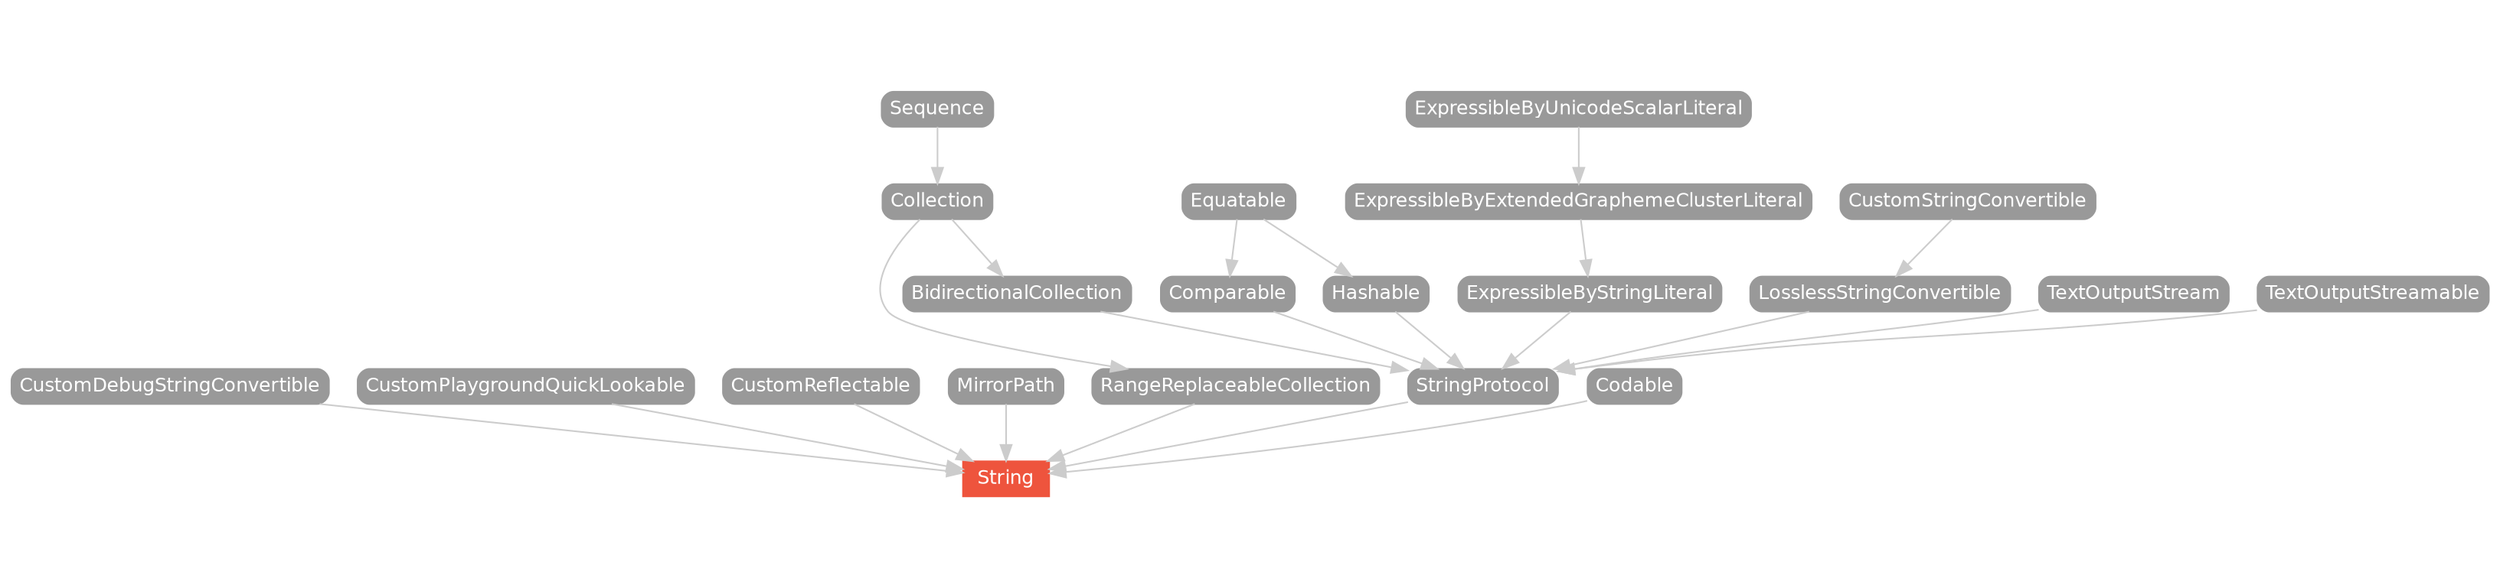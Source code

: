 strict digraph "String - Type Hierarchy - SwiftDoc.org" {
    pad="0.1,0.8"
    node [shape=box, style="filled,rounded", color="#999999", fillcolor="#999999", fontcolor=white, fontname=Helvetica, fontnames="Helvetica,sansserif", fontsize=12, margin="0.07,0.05", height="0.3"]
    edge [color="#cccccc"]
    "BidirectionalCollection" [URL="/protocol/BidirectionalCollection/hierarchy/"]
    "Collection" [URL="/protocol/Collection/hierarchy/"]
    "Comparable" [URL="/protocol/Comparable/hierarchy/"]
    "CustomDebugStringConvertible" [URL="/protocol/CustomDebugStringConvertible/hierarchy/"]
    "CustomPlaygroundQuickLookable" [URL="/protocol/CustomPlaygroundQuickLookable/hierarchy/"]
    "CustomReflectable" [URL="/protocol/CustomReflectable/hierarchy/"]
    "CustomStringConvertible" [URL="/protocol/CustomStringConvertible/hierarchy/"]
    "Equatable" [URL="/protocol/Equatable/hierarchy/"]
    "ExpressibleByExtendedGraphemeClusterLiteral" [URL="/protocol/ExpressibleByExtendedGraphemeClusterLiteral/hierarchy/"]
    "ExpressibleByStringLiteral" [URL="/protocol/ExpressibleByStringLiteral/hierarchy/"]
    "ExpressibleByUnicodeScalarLiteral" [URL="/protocol/ExpressibleByUnicodeScalarLiteral/hierarchy/"]
    "Hashable" [URL="/protocol/Hashable/hierarchy/"]
    "LosslessStringConvertible" [URL="/protocol/LosslessStringConvertible/hierarchy/"]
    "MirrorPath" [URL="/protocol/MirrorPath/hierarchy/"]
    "RangeReplaceableCollection" [URL="/protocol/RangeReplaceableCollection/hierarchy/"]
    "Sequence" [URL="/protocol/Sequence/hierarchy/"]
    "String" [URL="/type/String/", style="filled", fillcolor="#ee543d", color="#ee543d"]
    "StringProtocol" [URL="/protocol/StringProtocol/hierarchy/"]
    "TextOutputStream" [URL="/protocol/TextOutputStream/hierarchy/"]
    "TextOutputStreamable" [URL="/protocol/TextOutputStreamable/hierarchy/"]    "Codable" -> "String"
    "CustomReflectable" -> "String"
    "CustomPlaygroundQuickLookable" -> "String"
    "CustomDebugStringConvertible" -> "String"
    "StringProtocol" -> "String"
    "RangeReplaceableCollection" -> "String"
    "MirrorPath" -> "String"
    "BidirectionalCollection" -> "StringProtocol"
    "Comparable" -> "StringProtocol"
    "ExpressibleByStringLiteral" -> "StringProtocol"
    "Hashable" -> "StringProtocol"
    "LosslessStringConvertible" -> "StringProtocol"
    "TextOutputStream" -> "StringProtocol"
    "TextOutputStreamable" -> "StringProtocol"
    "Collection" -> "BidirectionalCollection"
    "Sequence" -> "Collection"
    "Equatable" -> "Comparable"
    "ExpressibleByExtendedGraphemeClusterLiteral" -> "ExpressibleByStringLiteral"
    "ExpressibleByUnicodeScalarLiteral" -> "ExpressibleByExtendedGraphemeClusterLiteral"
    "Equatable" -> "Hashable"
    "CustomStringConvertible" -> "LosslessStringConvertible"
    "Collection" -> "RangeReplaceableCollection"
    "Sequence" -> "Collection"
    subgraph Types {
        rank = max; "String";
    }
}